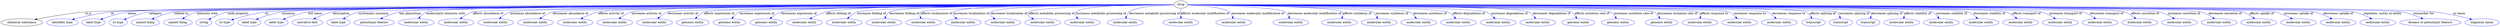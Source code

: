 digraph {
	graph [bb="0,0,9697.3,122"];
	node [label="\N"];
	drug	 [height=0.5,
		label=drug,
		pos="4603.6,104",
		width=0.75];
	"chemical substance"	 [height=0.5,
		pos="78.613,18",
		width=2.1837];
	drug -> "chemical substance"	 [label=is_a,
		lp="348.89,61",
		pos="e,131.64,31.297 4576.5,103.91 4224.7,102.72 561.64,89.855 337.06,68 269.54,61.43 193.43,45.669 141.4,33.584"];
	id	 [color=blue,
		height=0.5,
		label="identifier type",
		pos="234.61,18",
		width=1.652];
	drug -> id	 [color=blue,
		label=id,
		lp="443.06,61",
		pos="e,275.49,31.213 4576.6,103.94 4229.8,103.18 655.36,94.681 436.72,68 384.19,61.588 325.63,46.153 285.12,34.115",
		style=solid];
	name	 [color=blue,
		height=0.5,
		label="label type",
		pos="356.61,18",
		width=1.2425];
	drug -> name	 [color=blue,
		label=name,
		lp="520.77,61",
		pos="e,386.92,31.351 4576.6,103.88 4227.3,102.34 612.14,85.966 505.3,68 467.29,61.61 425.88,47.007 396.43,35.224",
		style=solid];
	category	 [color=blue,
		height=0.5,
		label="iri type",
		pos="454.61,18",
		width=0.9834];
	drug -> category	 [color=blue,
		label=category,
		lp="612.71,61",
		pos="e,479.98,30.664 4576.6,103.88 4231.3,102.38 692.88,86.537 588.42,68 553.41,61.787 515.64,46.847 489.18,34.906",
		style=solid];
	"related to"	 [color=blue,
		height=0.5,
		label="named thing",
		pos="561.61,18",
		width=1.5019];
	drug -> "related to"	 [color=blue,
		label="related to",
		lp="711.85,61",
		pos="e,590.6,33.368 4576.4,103.89 4234.9,102.53 786.6,88.239 685.14,68 655.3,62.046 623.51,49.01 599.65,37.742",
		style=solid];
	"interacts with"	 [color=blue,
		height=0.5,
		label="named thing",
		pos="687.61,18",
		width=1.5019];
	drug -> "interacts with"	 [color=blue,
		label="interacts with",
		lp="812.52,61",
		pos="e,708.87,34.556 4576.5,103.94 4239.6,103.16 871.27,94.717 773.8,68 753.53,62.444 733.09,50.899 717.2,40.301",
		style=solid];
	"node property"	 [color=blue,
		height=0.5,
		label=string,
		pos="789.61,18",
		width=0.8403];
	drug -> "node property"	 [color=blue,
		label="node property",
		lp="930.68,61",
		pos="e,810.03,31.445 4576.6,103.91 4245.8,102.73 986.71,90.602 891.47,68 865.49,61.835 838.47,48.183 818.79,36.699",
		style=solid];
	iri	 [color=blue,
		height=0.5,
		label="iri type",
		pos="873.61,18",
		width=0.9834];
	drug -> iri	 [color=blue,
		label=iri,
		lp="1048.8,61",
		pos="e,900.86,29.821 4576.5,103.91 4257.5,102.88 1228,92.444 1042.2,68 985.5,60.546 971.87,53.974 917.61,36 915.21,35.205 912.76,34.343 \
910.3,33.441",
		style=solid];
	synonym	 [color=blue,
		height=0.5,
		label="label type",
		pos="971.61,18",
		width=1.2425];
	drug -> synonym	 [color=blue,
		label=synonym,
		lp="1134.3,61",
		pos="e,1000.4,31.806 4576.5,103.99 4260.7,103.78 1289.1,101.01 1108.3,68 1073.9,61.718 1036.7,47.6 1009.8,35.962",
		style=solid];
	"full name"	 [color=blue,
		height=0.5,
		label="label type",
		pos="1078.6,18",
		width=1.2425];
	drug -> "full name"	 [color=blue,
		label="full name",
		lp="1238.2,61",
		pos="e,1107,32.039 4576.3,103.98 4264.9,103.77 1386.6,100.86 1211.4,68 1178,61.753 1142.2,47.776 1116.2,36.183",
		style=solid];
	description	 [color=blue,
		height=0.5,
		label="narrative text",
		pos="1198.6,18",
		width=1.5834];
	drug -> description	 [color=blue,
		label=description,
		lp="1340.7,61",
		pos="e,1225.7,34.08 4576.4,103.86 4265.4,102.23 1393.9,86.671 1309.4,68 1283.2,62.21 1255.7,49.833 1234.6,38.842",
		style=solid];
	"systematic synonym"	 [color=blue,
		height=0.5,
		label="label type",
		pos="1318.6,18",
		width=1.2425];
	drug -> "systematic synonym"	 [color=blue,
		label="systematic synonym",
		lp="1466.6,61",
		pos="e,1340.2,34.057 4576.2,103.88 4269.7,102.51 1489.7,89.479 1408.7,68 1387.4,62.357 1365.7,50.567 1349,39.853",
		style=solid];
	"has phenotype"	 [color=blue,
		height=0.5,
		label="phenotypic feature",
		pos="1457.6,18",
		width=2.1155];
	drug -> "has phenotype"	 [color=blue,
		label="has phenotype",
		lp="1607.9,61",
		pos="e,1485.7,34.812 4576.2,103.83 4278.2,102.01 1644.8,85.371 1567.1,68 1541.8,62.342 1515.4,50.433 1494.8,39.657",
		style=solid];
	"molecularly interacts with"	 [color=blue,
		height=0.5,
		label="molecular entity",
		pos="1619.6,18",
		width=1.8837];
	drug -> "molecularly interacts with"	 [color=blue,
		label="molecularly interacts with",
		lp="1745.7,61",
		pos="e,1632.6,35.904 4576.3,103.94 4283.8,103.29 1743.6,96.826 1672.4,68 1659.7,62.835 1648.2,53.017 1639.3,43.44",
		style=solid];
	"affects abundance of"	 [color=blue,
		height=0.5,
		label="molecular entity",
		pos="1773.6,18",
		width=1.8837];
	drug -> "affects abundance of"	 [color=blue,
		label="affects abundance of",
		lp="1910.4,61",
		pos="e,1793.7,35.259 4576.2,103.85 4293.8,102.29 1920.9,88.579 1852,68 1834,62.603 1816.1,51.727 1801.9,41.493",
		style=solid];
	"increases abundance of"	 [color=blue,
		height=0.5,
		label="molecular entity",
		pos="1927.6,18",
		width=1.8837];
	drug -> "increases abundance of"	 [color=blue,
		label="increases abundance of",
		lp="2064.5,61",
		pos="e,1945.8,35.484 4576.4,103.85 4303.2,102.29 2063.4,88.928 1998.8,68 1982.3,62.658 1966.3,52.047 1953.6,41.969",
		style=solid];
	"decreases abundance of"	 [color=blue,
		height=0.5,
		label="molecular entity",
		pos="2081.6,18",
		width=1.8837];
	drug -> "decreases abundance of"	 [color=blue,
		label="decreases abundance of",
		lp="2229.7,61",
		pos="e,2102.7,35.255 4576.5,103.8 4313.6,101.83 2224.5,85.649 2163.5,68 2144.6,62.547 2125.8,51.516 2110.9,41.199",
		style=solid];
	"affects activity of"	 [color=blue,
		height=0.5,
		label="molecular entity",
		pos="2235.6,18",
		width=1.8837];
	drug -> "affects activity of"	 [color=blue,
		label="affects activity of",
		lp="2386.5,61",
		pos="e,2261.5,34.774 4576.5,103.91 4327.7,103.05 2451.2,95.63 2336.9,68 2313.5,62.337 2289.2,50.589 2270.3,39.903",
		style=solid];
	"increases activity of"	 [color=blue,
		height=0.5,
		label="molecular entity",
		pos="2389.6,18",
		width=1.8837];
	drug -> "increases activity of"	 [color=blue,
		label="increases activity of",
		lp="2524.6,61",
		pos="e,2409.6,35.233 4576.5,103.97 4336,103.62 2573.5,99.967 2467.7,68 2449.7,62.567 2431.9,51.689 2417.8,41.462",
		style=solid];
	"decreases activity of"	 [color=blue,
		height=0.5,
		label="molecular entity",
		pos="2543.6,18",
		width=1.8837];
	drug -> "decreases activity of"	 [color=blue,
		label="decreases activity of",
		lp="2666.8,61",
		pos="e,2560.5,35.689 4576.5,103.75 4341.6,101.51 2658,84.905 2609.3,68 2594,62.689 2579.4,52.333 2567.9,42.416",
		style=solid];
	"affects expression of"	 [color=blue,
		height=0.5,
		label="genomic entity",
		pos="2692.6,18",
		width=1.7475];
	drug -> "affects expression of"	 [color=blue,
		label="affects expression of",
		lp="2808.4,61",
		pos="e,2707.1,35.894 4576.3,103.73 4350.2,101.45 2794.6,85.178 2750,68 2736.5,62.772 2724,52.809 2714.1,43.144",
		style=solid];
	"increases expression of"	 [color=blue,
		height=0.5,
		label="genomic entity",
		pos="2836.6,18",
		width=1.7475];
	drug -> "increases expression of"	 [color=blue,
		label="increases expression of",
		lp="2956.5,61",
		pos="e,2850.1,35.867 4576.4,103.98 4363.6,103.73 2972.3,100.86 2890.8,68 2877.8,62.789 2866.1,52.965 2856.9,43.395",
		style=solid];
	"decreases expression of"	 [color=blue,
		height=0.5,
		label="genomic entity",
		pos="2980.6,18",
		width=1.7475];
	drug -> "decreases expression of"	 [color=blue,
		label="decreases expression of",
		lp="3117.7,61",
		pos="e,2998.7,35.425 4576.5,103.82 4375.7,102.44 3126.8,92.866 3051.4,68 3035,62.58 3019.1,51.96 3006.5,41.897",
		style=solid];
	"affects folding of"	 [color=blue,
		height=0.5,
		label="molecular entity",
		pos="3129.6,18",
		width=1.8837];
	drug -> "affects folding of"	 [color=blue,
		label="affects folding of",
		lp="3270.7,61",
		pos="e,3153.5,34.938 4576.6,103.65 4389.3,101.2 3290.3,86.049 3222.5,68 3201.1,62.308 3179.2,50.838 3162,40.317",
		style=solid];
	"increases folding of"	 [color=blue,
		height=0.5,
		label="molecular entity",
		pos="3283.6,18",
		width=1.8837];
	drug -> "increases folding of"	 [color=blue,
		label="increases folding of",
		lp="3402.8,61",
		pos="e,3299.8,35.62 4576.5,103.7 4398.7,101.71 3407,89.642 3347.2,68 3332.4,62.651 3318.4,52.431 3307.3,42.618",
		style=solid];
	"decreases folding of"	 [color=blue,
		height=0.5,
		label="molecular entity",
		pos="3437.6,18",
		width=1.8837];
	drug -> "decreases folding of"	 [color=blue,
		label="decreases folding of",
		lp="3536,61",
		pos="e,3447.3,36.212 4576.3,103.76 4409.3,102.22 3529.7,92.928 3478.9,68 3468.5,62.888 3459.8,53.788 3453.1,44.74",
		style=solid];
	"affects localization of"	 [color=blue,
		height=0.5,
		label="molecular entity",
		pos="3591.6,18",
		width=1.8837];
	drug -> "affects localization of"	 [color=blue,
		label="affects localization of",
		lp="3665.1,61",
		pos="e,3591.3,36.118 4576.5,103.93 4420.6,103.41 3643.5,99.271 3604.6,68 3597.9,62.652 3594.4,54.36 3592.7,46.056",
		style=solid];
	"increases localization of"	 [color=blue,
		height=0.5,
		label="molecular entity",
		pos="3745.6,18",
		width=1.8837];
	drug -> "increases localization of"	 [color=blue,
		label="increases localization of",
		lp="3802.2,61",
		pos="e,3734.5,35.863 4576.2,103.92 4431.8,103.36 3764.2,99.097 3734.3,68 3728.5,61.908 3728.5,53.464 3730.9,45.248",
		style=solid];
	"decreases localization of"	 [color=blue,
		height=0.5,
		label="molecular entity",
		pos="3899.6,18",
		width=1.8837];
	drug -> "decreases localization of"	 [color=blue,
		label="decreases localization of",
		lp="3946.4,61",
		pos="e,3882.4,35.895 4576.6,103.69 4447.9,102.1 3901.6,93.817 3877,68 3870.7,61.342 3872.3,52.601 3876.8,44.292",
		style=solid];
	"affects metabolic processing of"	 [color=blue,
		height=0.5,
		label="molecular entity",
		pos="4053.6,18",
		width=1.8837];
	drug -> "affects metabolic processing of"	 [color=blue,
		label="affects metabolic processing of",
		lp="4109.8,61",
		pos="e,4031.7,35.364 4576.6,103.35 4464.6,100.5 4041.5,88.445 4022.3,68 4015.3,60.573 4018.5,51.363 4025,42.88",
		style=solid];
	"increases metabolic processing of"	 [color=blue,
		height=0.5,
		label="molecular entity",
		pos="4207.6,18",
		width=1.8837];
	drug -> "increases metabolic processing of"	 [color=blue,
		label="increases metabolic processing of",
		lp="4300.9,61",
		pos="e,4201.3,36.356 4576.4,103.61 4490.9,102.11 4231,95.309 4206.1,68 4200.8,62.204 4199.4,54.268 4199.9,46.425",
		style=solid];
	"decreases metabolic processing of"	 [color=blue,
		height=0.5,
		label="molecular entity",
		pos="4389.6,18",
		width=1.8837];
	drug -> "decreases metabolic processing of"	 [color=blue,
		label="decreases metabolic processing of",
		lp="4505,61",
		pos="e,4392.1,36.305 4576.4,102.22 4529,98.609 4433.9,88.905 4408.7,68 4402,62.421 4397.7,54.213 4394.8,46.054",
		style=solid];
	"affects molecular modification of"	 [color=blue,
		height=0.5,
		label="molecular entity",
		pos="4603.6,18",
		width=1.8837];
	drug -> "affects molecular modification of"	 [color=blue,
		label="affects molecular modification of",
		lp="4696.6,61",
		pos="e,4603.6,36.212 4603.6,85.762 4603.6,74.36 4603.6,59.434 4603.6,46.494",
		style=solid];
	"increases molecular modification of"	 [color=blue,
		height=0.5,
		label="molecular entity",
		pos="4812.6,18",
		width=1.8837];
	drug -> "increases molecular modification of"	 [color=blue,
		label="increases molecular modification of",
		lp="4902.7,61",
		pos="e,4809,36.335 4630.7,101.86 4676.4,97.764 4766.3,87.429 4790.6,68 4797.6,62.39 4802.5,54.07 4805.8,45.821",
		style=solid];
	"decreases molecular modification of"	 [color=blue,
		height=0.5,
		label="molecular entity",
		pos="5035.6,18",
		width=1.8837];
	drug -> "decreases molecular modification of"	 [color=blue,
		label="decreases molecular modification of",
		lp="5121.9,61",
		pos="e,5029.9,36.321 4630.6,103.02 4715.8,99.727 4975,88.142 5006.6,68 5014.9,62.695 5021.2,54.08 5025.6,45.484",
		style=solid];
	"affects synthesis of"	 [color=blue,
		height=0.5,
		label="molecular entity",
		pos="5224.6,18",
		width=1.8837];
	drug -> "affects synthesis of"	 [color=blue,
		label="affects synthesis of",
		lp="5287.1,61",
		pos="e,5231.6,35.953 4630.6,103.46 4747.7,101.01 5206.8,90.021 5227.6,68 5233.2,62.131 5234.3,53.945 5233.5,45.894",
		style=solid];
	"increases synthesis of"	 [color=blue,
		height=0.5,
		label="molecular entity",
		pos="5378.6,18",
		width=1.8837];
	drug -> "increases synthesis of"	 [color=blue,
		label="increases synthesis of",
		lp="5421.3,61",
		pos="e,5371.4,36.056 4630.9,103.36 4760.9,100.2 5312.9,85.777 5344.6,68 5353.9,62.817 5361.1,53.949 5366.5,45.106",
		style=solid];
	"decreases synthesis of"	 [color=blue,
		height=0.5,
		label="molecular entity",
		pos="5532.6,18",
		width=1.8837];
	drug -> "decreases synthesis of"	 [color=blue,
		label="decreases synthesis of",
		lp="5567.4,61",
		pos="e,5521,36.221 4631.1,103.46 4775.8,100.56 5445.8,86.17 5485.6,68 5497,62.792 5507,53.423 5514.8,44.191",
		style=solid];
	"affects degradation of"	 [color=blue,
		height=0.5,
		label="molecular entity",
		pos="5686.6,18",
		width=1.8837];
	drug -> "affects degradation of"	 [color=blue,
		label="affects degradation of",
		lp="5716.5,61",
		pos="e,5673.5,35.788 4630.8,103.59 4789.1,101.14 5586,87.867 5633.6,68 5646.3,62.692 5657.8,52.853 5666.8,43.298",
		style=solid];
	"increases degradation of"	 [color=blue,
		height=0.5,
		label="molecular entity",
		pos="5840.6,18",
		width=1.8837];
	drug -> "increases degradation of"	 [color=blue,
		label="increases degradation of",
		lp="5873.6,61",
		pos="e,5825.6,35.841 4630.7,103.68 4801.8,101.58 5726.2,89.302 5781.6,68 5795.4,62.705 5808.2,52.733 5818.4,43.079",
		style=solid];
	"decreases degradation of"	 [color=blue,
		height=0.5,
		label="molecular entity",
		pos="5994.6,18",
		width=1.8837];
	drug -> "decreases degradation of"	 [color=blue,
		label="decreases degradation of",
		lp="6035.8,61",
		pos="e,5982.8,35.804 4630.8,103.85 4815.9,102.75 5883.2,95.218 5945.6,68 5957.6,62.763 5968.2,53.069 5976.4,43.601",
		style=solid];
	"affects mutation rate of"	 [color=blue,
		height=0.5,
		label="genomic entity",
		pos="6147.6,18",
		width=1.7475];
	drug -> "affects mutation rate of"	 [color=blue,
		label="affects mutation rate of",
		lp="6191.6,61",
		pos="e,6138.8,36.224 4630.7,103.67 4830.8,101.22 6074.3,85.28 6108.6,68 6118.7,62.901 6127,53.803 6133.3,44.754",
		style=solid];
	"increases mutation rate of"	 [color=blue,
		height=0.5,
		label="genomic entity",
		pos="6300.6,18",
		width=1.7475];
	drug -> "increases mutation rate of"	 [color=blue,
		label="increases mutation rate of",
		lp="6350.7,61",
		pos="e,6291.4,36.245 4630.7,103.73 4842.1,101.58 6222.5,86.83 6260.6,68 6270.9,62.925 6279.4,53.833 6285.8,44.78",
		style=solid];
	"decreases mutation rate of"	 [color=blue,
		height=0.5,
		label="genomic entity",
		pos="6462.6,18",
		width=1.7475];
	drug -> "decreases mutation rate of"	 [color=blue,
		label="decreases mutation rate of",
		lp="6516.9,61",
		pos="e,6454.8,36.204 4630.9,103.8 4854.8,102.11 6385,89.811 6426.6,68 6436.3,62.93 6444,53.963 6449.7,45.009",
		style=solid];
	"affects response to"	 [color=blue,
		height=0.5,
		label="molecular entity",
		pos="6611.6,18",
		width=1.8837];
	drug -> "affects response to"	 [color=blue,
		label="affects response to",
		lp="6657.6,61",
		pos="e,6610.5,36.308 4630.8,103.94 4866.1,103.38 6553.1,98.336 6594.6,68 6601.7,62.85 6605.8,54.609 6608.3,46.291",
		style=solid];
	"increases response to"	 [color=blue,
		height=0.5,
		label="molecular entity",
		pos="6765.6,18",
		width=1.8837];
	drug -> "increases response to"	 [color=blue,
		label="increases response to",
		lp="6794.7,61",
		pos="e,6752.8,35.874 4630.8,103.81 4873.5,102.11 6663.1,88.846 6713.6,68 6726.1,62.849 6737.3,53.168 6746.1,43.687",
		style=solid];
	"decreases response to"	 [color=blue,
		height=0.5,
		label="molecular entity",
		pos="6919.6,18",
		width=1.8837];
	drug -> "decreases response to"	 [color=blue,
		label="decreases response to",
		lp="6942.9,61",
		pos="e,6903.9,35.686 4631,103.81 4883.7,102.04 6802.6,87.909 6857.6,68 6872.2,62.735 6885.8,52.526 6896.6,42.698",
		style=solid];
	"affects splicing of"	 [color=blue,
		height=0.5,
		label=transcript,
		pos="7049.6,18",
		width=1.2084];
	drug -> "affects splicing of"	 [color=blue,
		label="affects splicing of",
		lp="7076.6,61",
		pos="e,7040.1,35.797 4630.8,103.91 4892,102.98 6951.1,94.842 7007.6,68 7018.4,62.86 7027.5,53.445 7034.4,44.161",
		style=solid];
	"increases splicing of"	 [color=blue,
		height=0.5,
		label=transcript,
		pos="7155.6,18",
		width=1.2084];
	drug -> "increases splicing of"	 [color=blue,
		label="increases splicing of",
		lp="7200.8,61",
		pos="e,7151.7,36.033 4630.8,103.81 4901.6,101.86 7102.7,85.517 7130.6,68 7138.7,62.9 7144.3,54.288 7148.1,45.635",
		style=solid];
	"decreases splicing of"	 [color=blue,
		height=0.5,
		label=transcript,
		pos="7260.6,18",
		width=1.2084];
	drug -> "decreases splicing of"	 [color=blue,
		label="decreases splicing of",
		lp="7326.9,61",
		pos="e,7266.8,36.086 4631,103.89 4910.4,102.77 7237.2,92.704 7261.6,68 7267.3,62.264 7268.7,54.114 7268.2,46.056",
		style=solid];
	"affects stability of"	 [color=blue,
		height=0.5,
		label="molecular entity",
		pos="7389.6,18",
		width=1.8837];
	drug -> "affects stability of"	 [color=blue,
		label="affects stability of",
		lp="7447,61",
		pos="e,7395.3,36.089 4630.9,103.91 4917.5,102.94 7364,93.926 7389.6,68 7395.3,62.266 7396.8,54.118 7396.5,46.06",
		style=solid];
	"increases stability of"	 [color=blue,
		height=0.5,
		label="molecular entity",
		pos="7543.6,18",
		width=1.8837];
	drug -> "increases stability of"	 [color=blue,
		label="increases stability of",
		lp="7578.2,61",
		pos="e,7533.8,36.309 4630.7,103.98 4920,103.71 7433,100.47 7501.6,68 7512.3,62.948 7521.2,53.734 7528.1,44.579",
		style=solid];
	"decreases stability of"	 [color=blue,
		height=0.5,
		label="molecular entity",
		pos="7697.6,18",
		width=1.8837];
	drug -> "decreases stability of"	 [color=blue,
		label="decreases stability of",
		lp="7722.3,61",
		pos="e,7683.2,35.688 4631,103.94 4929.4,103.23 7565.2,96.151 7639.6,68 7653.4,62.79 7666.1,52.728 7676.1,42.988",
		style=solid];
	"affects transport of"	 [color=blue,
		height=0.5,
		label="molecular entity",
		pos="7851.6,18",
		width=1.8837];
	drug -> "affects transport of"	 [color=blue,
		label="affects transport of",
		lp="7864.4,61",
		pos="e,7834.7,35.484 4630.9,103.93 4936.2,103.09 7705.5,94.755 7784.6,68 7800.3,62.709 7815.2,52.249 7827,42.257",
		style=solid];
	"increases transport of"	 [color=blue,
		height=0.5,
		label="molecular entity",
		pos="8005.6,18",
		width=1.8837];
	drug -> "increases transport of"	 [color=blue,
		label="increases transport of",
		lp="8013.5,61",
		pos="e,7983.6,35.288 4631,103.9 4944.3,102.73 7836.7,91.354 7920.6,68 7940.1,62.592 7959.6,51.565 7975.1,41.239",
		style=solid];
	"decreases transport of"	 [color=blue,
		height=0.5,
		label="molecular entity",
		pos="8159.6,18",
		width=1.8837];
	drug -> "decreases transport of"	 [color=blue,
		label="decreases transport of",
		lp="8170.6,61",
		pos="e,8138.5,35.285 4630.8,103.92 4951.1,102.96 7989.7,93.172 8077.6,68 8096.5,62.588 8115.4,51.561 8130.3,41.236",
		style=solid];
	"affects secretion of"	 [color=blue,
		height=0.5,
		label="molecular entity",
		pos="8313.6,18",
		width=1.8837];
	drug -> "affects secretion of"	 [color=blue,
		label="affects secretion of",
		lp="8318.7,61",
		pos="e,8293.7,35.279 4630.8,103.94 4958.7,103.21 8143.9,95.362 8235.6,68 8253.6,62.63 8271.4,51.756 8285.5,41.517",
		style=solid];
	"increases secretion of"	 [color=blue,
		height=0.5,
		label="molecular entity",
		pos="8467.6,18",
		width=1.8837];
	drug -> "increases secretion of"	 [color=blue,
		label="increases secretion of",
		lp="8470.9,61",
		pos="e,8444,35.061 4630.8,103.92 4965.5,102.98 8279.3,92.968 8375.6,68 8396.9,62.483 8418.6,51.022 8435.6,40.464",
		style=solid];
	"decreases secretion of"	 [color=blue,
		height=0.5,
		label="molecular entity",
		pos="8621.6,18",
		width=1.8837];
	drug -> "decreases secretion of"	 [color=blue,
		label="decreases secretion of",
		lp="8629,61",
		pos="e,8599.4,35.055 4630.6,103.94 4971.9,103.22 8434.4,95.229 8534.6,68 8554.8,62.526 8575.1,51.223 8591,40.747",
		style=solid];
	"affects uptake of"	 [color=blue,
		height=0.5,
		label="molecular entity",
		pos="8775.6,18",
		width=1.8837];
	drug -> "affects uptake of"	 [color=blue,
		label="affects uptake of",
		lp="8772.1,61",
		pos="e,8754.8,35.294 4630.6,103.97 4979.5,103.5 8590.7,97.983 8694.6,68 8713.3,62.6 8732,51.573 8746.7,41.246",
		style=solid];
	"increases uptake of"	 [color=blue,
		height=0.5,
		label="molecular entity",
		pos="8929.6,18",
		width=1.8837];
	drug -> "increases uptake of"	 [color=blue,
		label="increases uptake of",
		lp="8916.3,61",
		pos="e,8902.6,34.59 4630.6,103.93 4985.4,103 8713.8,92.667 8822.6,68 8847.6,62.341 8873.7,50.306 8893.8,39.462",
		style=solid];
	"decreases uptake of"	 [color=blue,
		height=0.5,
		label="molecular entity",
		pos="9083.6,18",
		width=1.8837];
	drug -> "decreases uptake of"	 [color=blue,
		label="decreases uptake of",
		lp="9069.4,61",
		pos="e,9055.8,34.595 4630.8,103.93 4993.1,103.04 8860.6,92.96 8973.6,68 8999.2,62.349 9026,50.314 9046.7,39.468",
		style=solid];
	"regulates, entity to entity"	 [color=blue,
		height=0.5,
		label="molecular entity",
		pos="9237.6,18",
		width=1.8837];
	drug -> "regulates, entity to entity"	 [color=blue,
		label="regulates, entity to entity",
		lp="9239.2,61",
		pos="e,9210.1,34.597 4630.9,103.94 5000.8,103.16 9011.6,94.05 9128.6,68 9154,62.351 9180.5,50.316 9201.1,39.469",
		style=solid];
	"biomarker for"	 [color=blue,
		height=0.5,
		label="disease or phenotypic feature",
		pos="9436.6,18",
		width=3.1523];
	drug -> "biomarker for"	 [color=blue,
		label="biomarker for",
		lp="9397.3,61",
		pos="e,9403.7,35.231 4630.8,103.93 5008.3,103.01 9190.1,92.259 9312.6,68 9340.9,62.393 9371,50.434 9394.4,39.617",
		style=solid];
	"in taxon"	 [color=blue,
		height=0.5,
		label="organism taxon",
		pos="9632.6,18",
		width=1.7978];
	drug -> "in taxon"	 [color=blue,
		label="in taxon",
		lp="9532.4,61",
		pos="e,9591,31.948 4630.8,103.99 5007.6,103.84 9185.3,101.38 9439.6,68 9488.4,61.593 9542.6,46.862 9581.1,35.04",
		style=solid];
}
